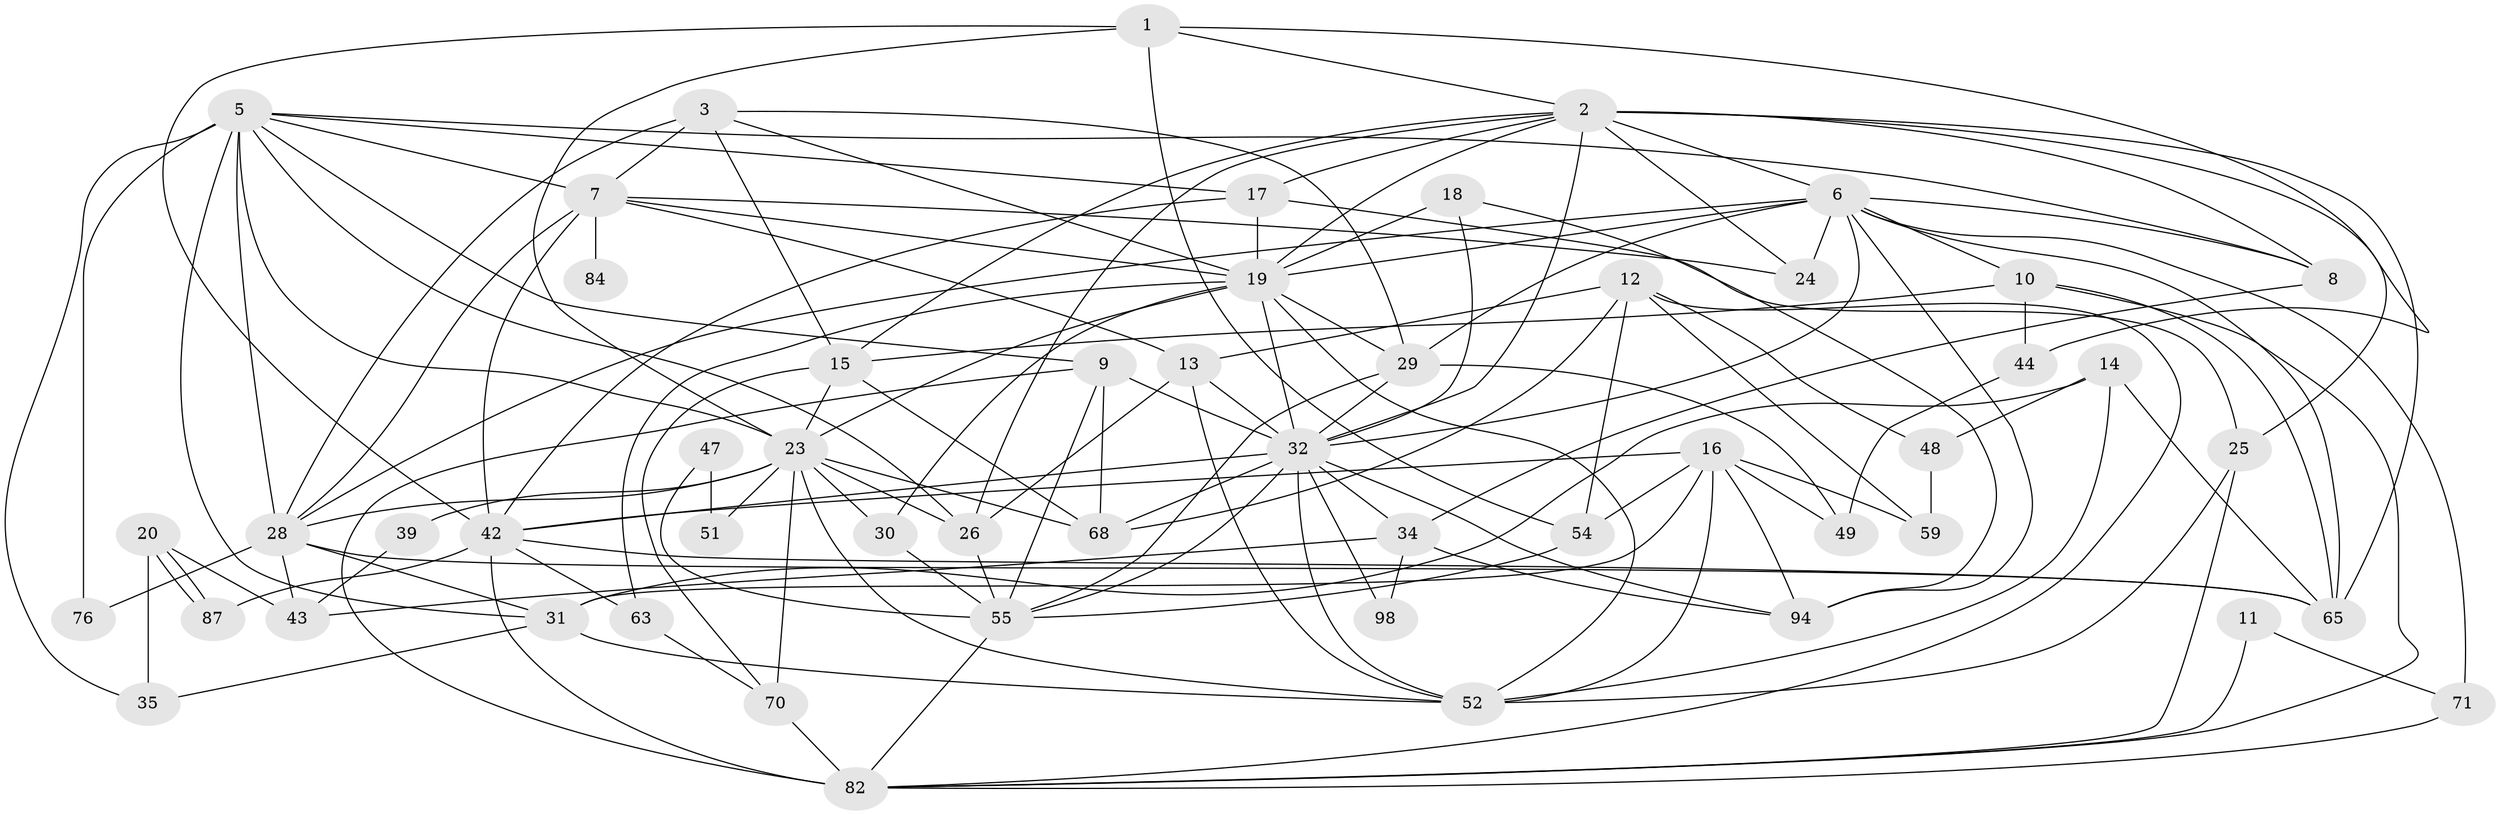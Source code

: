 // original degree distribution, {4: 0.2616822429906542, 2: 0.11214953271028037, 7: 0.04672897196261682, 5: 0.17757009345794392, 3: 0.29906542056074764, 6: 0.102803738317757}
// Generated by graph-tools (version 1.1) at 2025/15/03/09/25 04:15:01]
// undirected, 53 vertices, 141 edges
graph export_dot {
graph [start="1"]
  node [color=gray90,style=filled];
  1 [super="+103"];
  2 [super="+4"];
  3 [super="+38"];
  5 [super="+73+91+56"];
  6 [super="+85+61"];
  7 [super="+101+57"];
  8;
  9 [super="+46+105"];
  10 [super="+41"];
  11;
  12 [super="+22"];
  13 [super="+72+92"];
  14 [super="+83"];
  15;
  16 [super="+86"];
  17 [super="+78"];
  18;
  19 [super="+102+89"];
  20;
  23 [super="+69+36"];
  24 [super="+33"];
  25 [super="+79"];
  26 [super="+62"];
  28 [super="+53+58"];
  29 [super="+45"];
  30;
  31 [super="+60"];
  32 [super="+37+77+66"];
  34 [super="+40"];
  35;
  39;
  42 [super="+99+74"];
  43;
  44;
  47;
  48;
  49 [super="+80"];
  51;
  52 [super="+64"];
  54;
  55 [super="+88"];
  59;
  63;
  65;
  68 [super="+75"];
  70;
  71;
  76 [super="+97"];
  82 [super="+96+93"];
  84;
  87;
  94;
  98;
  1 -- 54;
  1 -- 23;
  1 -- 44;
  1 -- 2;
  1 -- 42;
  2 -- 6 [weight=2];
  2 -- 32;
  2 -- 65;
  2 -- 8;
  2 -- 15;
  2 -- 17;
  2 -- 19;
  2 -- 24;
  2 -- 25;
  2 -- 26;
  3 -- 7;
  3 -- 28;
  3 -- 29;
  3 -- 15;
  3 -- 19;
  5 -- 31;
  5 -- 8;
  5 -- 9;
  5 -- 76 [weight=2];
  5 -- 17;
  5 -- 7;
  5 -- 35;
  5 -- 23;
  5 -- 26;
  5 -- 28 [weight=2];
  6 -- 65;
  6 -- 71;
  6 -- 29;
  6 -- 24;
  6 -- 19;
  6 -- 32;
  6 -- 8;
  6 -- 10;
  6 -- 94;
  6 -- 28;
  7 -- 84 [weight=2];
  7 -- 24;
  7 -- 13;
  7 -- 42;
  7 -- 19;
  7 -- 28 [weight=2];
  8 -- 34;
  9 -- 32 [weight=2];
  9 -- 68;
  9 -- 55;
  9 -- 82;
  10 -- 65;
  10 -- 44;
  10 -- 15;
  10 -- 82;
  11 -- 71;
  11 -- 82;
  12 -- 59;
  12 -- 68;
  12 -- 48;
  12 -- 54;
  12 -- 13;
  12 -- 82;
  13 -- 32;
  13 -- 26;
  13 -- 52;
  14 -- 31;
  14 -- 48;
  14 -- 65;
  14 -- 52;
  15 -- 70;
  15 -- 68;
  15 -- 23;
  16 -- 54;
  16 -- 59;
  16 -- 94;
  16 -- 49;
  16 -- 31;
  16 -- 52;
  16 -- 42;
  17 -- 19 [weight=2];
  17 -- 25;
  17 -- 42;
  18 -- 19;
  18 -- 94;
  18 -- 32;
  19 -- 23;
  19 -- 52;
  19 -- 29;
  19 -- 30;
  19 -- 63;
  19 -- 32;
  20 -- 43;
  20 -- 87;
  20 -- 87;
  20 -- 35;
  23 -- 70 [weight=2];
  23 -- 39;
  23 -- 28;
  23 -- 51 [weight=2];
  23 -- 68;
  23 -- 52;
  23 -- 26;
  23 -- 30;
  25 -- 52;
  25 -- 82;
  26 -- 55;
  28 -- 43;
  28 -- 65;
  28 -- 76;
  28 -- 31;
  29 -- 55;
  29 -- 49;
  29 -- 32;
  30 -- 55;
  31 -- 35;
  31 -- 52;
  32 -- 98;
  32 -- 68;
  32 -- 94;
  32 -- 55;
  32 -- 34;
  32 -- 52;
  32 -- 42;
  34 -- 94;
  34 -- 43;
  34 -- 98;
  39 -- 43;
  42 -- 65;
  42 -- 63;
  42 -- 82 [weight=4];
  42 -- 87;
  44 -- 49;
  47 -- 51;
  47 -- 55;
  48 -- 59;
  54 -- 55;
  55 -- 82;
  63 -- 70;
  70 -- 82;
  71 -- 82;
}
